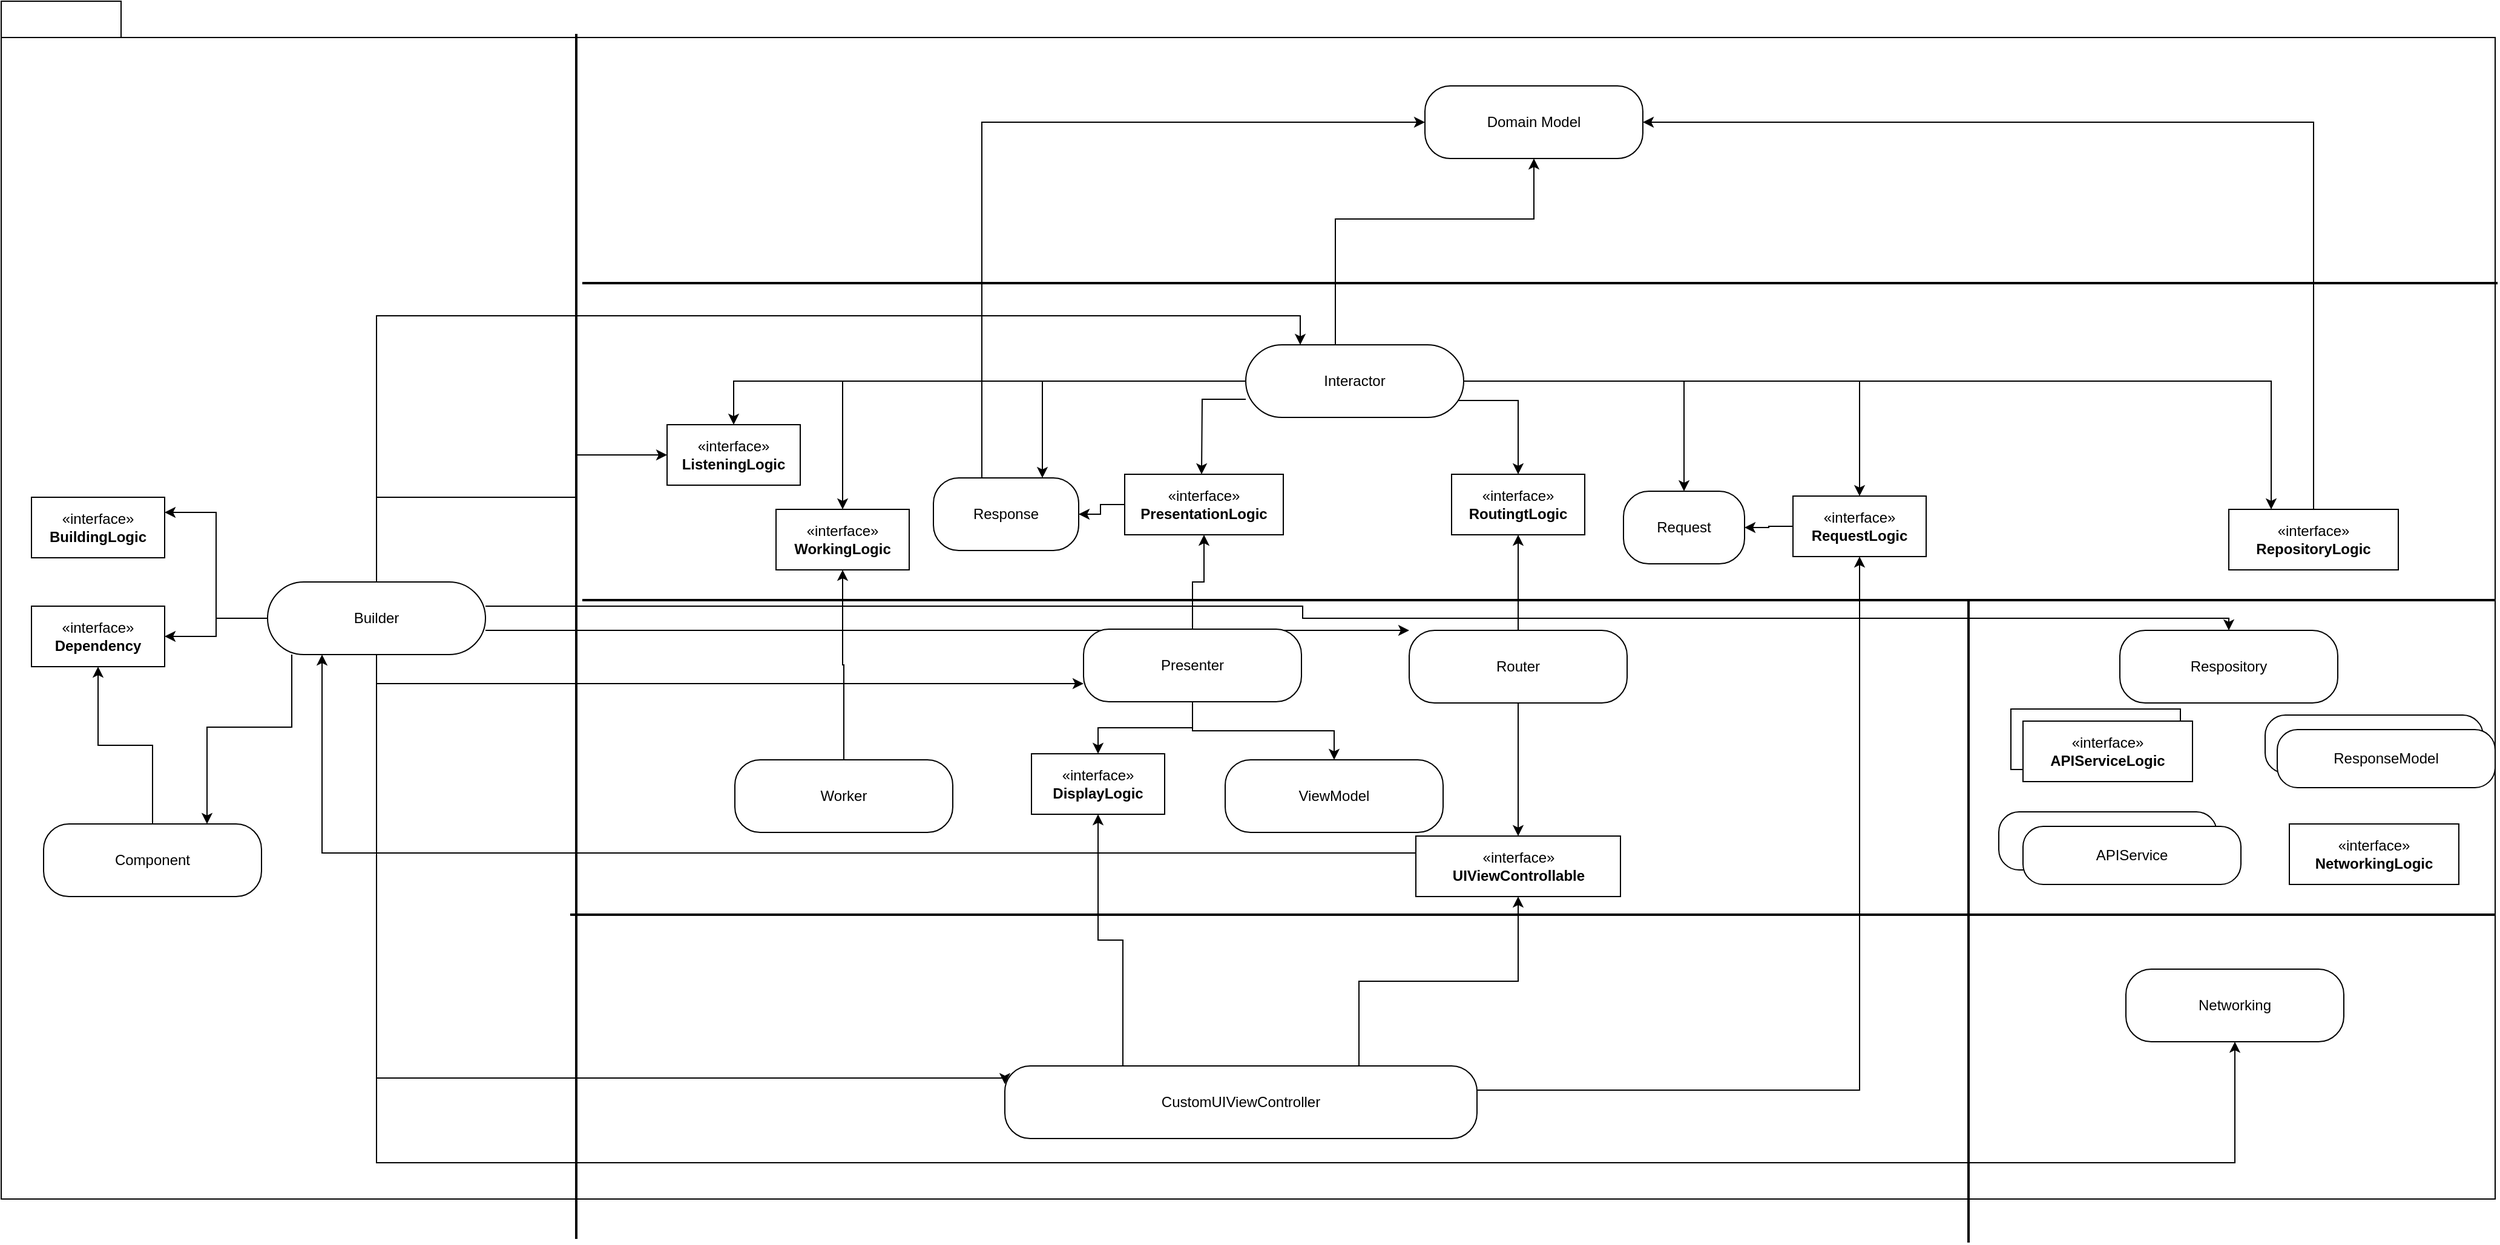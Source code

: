 <mxfile version="22.1.3" type="github">
  <diagram id="C5RBs43oDa-KdzZeNtuy" name="컴파일타임의존성">
    <mxGraphModel dx="2629" dy="2304" grid="1" gridSize="10" guides="1" tooltips="1" connect="1" arrows="1" fold="1" page="1" pageScale="1" pageWidth="827" pageHeight="1169" math="0" shadow="0">
      <root>
        <mxCell id="WIyWlLk6GJQsqaUBKTNV-0" />
        <mxCell id="WIyWlLk6GJQsqaUBKTNV-1" parent="WIyWlLk6GJQsqaUBKTNV-0" />
        <mxCell id="KBdsOxHRQ0m3mg_pdTkf-87" value="" style="shape=folder;fontStyle=1;tabWidth=80;tabHeight=30;tabPosition=left;html=1;boundedLbl=1;whiteSpace=wrap;" vertex="1" parent="WIyWlLk6GJQsqaUBKTNV-1">
          <mxGeometry x="-460" y="-30" width="2060" height="990" as="geometry" />
        </mxCell>
        <mxCell id="KBdsOxHRQ0m3mg_pdTkf-119" style="edgeStyle=orthogonalEdgeStyle;rounded=0;orthogonalLoop=1;jettySize=auto;html=1;entryX=0.25;entryY=0;entryDx=0;entryDy=0;" edge="1" parent="WIyWlLk6GJQsqaUBKTNV-1" source="KBdsOxHRQ0m3mg_pdTkf-2" target="KBdsOxHRQ0m3mg_pdTkf-6">
          <mxGeometry relative="1" as="geometry">
            <Array as="points">
              <mxPoint x="-150" y="230" />
              <mxPoint x="613" y="230" />
            </Array>
          </mxGeometry>
        </mxCell>
        <mxCell id="KBdsOxHRQ0m3mg_pdTkf-121" style="edgeStyle=orthogonalEdgeStyle;rounded=0;orthogonalLoop=1;jettySize=auto;html=1;" edge="1" parent="WIyWlLk6GJQsqaUBKTNV-1" source="KBdsOxHRQ0m3mg_pdTkf-2" target="KBdsOxHRQ0m3mg_pdTkf-5">
          <mxGeometry relative="1" as="geometry">
            <Array as="points">
              <mxPoint x="340" y="490" />
              <mxPoint x="340" y="490" />
            </Array>
          </mxGeometry>
        </mxCell>
        <mxCell id="KBdsOxHRQ0m3mg_pdTkf-122" style="edgeStyle=orthogonalEdgeStyle;rounded=0;orthogonalLoop=1;jettySize=auto;html=1;" edge="1" parent="WIyWlLk6GJQsqaUBKTNV-1" source="KBdsOxHRQ0m3mg_pdTkf-2" target="KBdsOxHRQ0m3mg_pdTkf-67">
          <mxGeometry relative="1" as="geometry">
            <Array as="points">
              <mxPoint x="615" y="470" />
              <mxPoint x="615" y="480" />
              <mxPoint x="1380" y="480" />
            </Array>
          </mxGeometry>
        </mxCell>
        <mxCell id="KBdsOxHRQ0m3mg_pdTkf-124" style="edgeStyle=orthogonalEdgeStyle;rounded=0;orthogonalLoop=1;jettySize=auto;html=1;entryX=0;entryY=0.25;entryDx=0;entryDy=0;" edge="1" parent="WIyWlLk6GJQsqaUBKTNV-1" source="KBdsOxHRQ0m3mg_pdTkf-2" target="KBdsOxHRQ0m3mg_pdTkf-7">
          <mxGeometry relative="1" as="geometry">
            <Array as="points">
              <mxPoint x="-150" y="860" />
            </Array>
          </mxGeometry>
        </mxCell>
        <mxCell id="KBdsOxHRQ0m3mg_pdTkf-127" style="edgeStyle=orthogonalEdgeStyle;rounded=0;orthogonalLoop=1;jettySize=auto;html=1;entryX=0.5;entryY=1;entryDx=0;entryDy=0;" edge="1" parent="WIyWlLk6GJQsqaUBKTNV-1" source="KBdsOxHRQ0m3mg_pdTkf-2" target="KBdsOxHRQ0m3mg_pdTkf-74">
          <mxGeometry relative="1" as="geometry">
            <Array as="points">
              <mxPoint x="-150" y="930" />
              <mxPoint x="1385" y="930" />
            </Array>
          </mxGeometry>
        </mxCell>
        <mxCell id="KBdsOxHRQ0m3mg_pdTkf-128" style="edgeStyle=orthogonalEdgeStyle;rounded=0;orthogonalLoop=1;jettySize=auto;html=1;entryX=1;entryY=0.25;entryDx=0;entryDy=0;" edge="1" parent="WIyWlLk6GJQsqaUBKTNV-1" source="KBdsOxHRQ0m3mg_pdTkf-2" target="KBdsOxHRQ0m3mg_pdTkf-48">
          <mxGeometry relative="1" as="geometry" />
        </mxCell>
        <mxCell id="KBdsOxHRQ0m3mg_pdTkf-130" style="edgeStyle=orthogonalEdgeStyle;rounded=0;orthogonalLoop=1;jettySize=auto;html=1;" edge="1" parent="WIyWlLk6GJQsqaUBKTNV-1" source="KBdsOxHRQ0m3mg_pdTkf-2" target="KBdsOxHRQ0m3mg_pdTkf-50">
          <mxGeometry relative="1" as="geometry" />
        </mxCell>
        <mxCell id="KBdsOxHRQ0m3mg_pdTkf-131" style="edgeStyle=orthogonalEdgeStyle;rounded=0;orthogonalLoop=1;jettySize=auto;html=1;entryX=0;entryY=0.5;entryDx=0;entryDy=0;" edge="1" parent="WIyWlLk6GJQsqaUBKTNV-1" source="KBdsOxHRQ0m3mg_pdTkf-2" target="KBdsOxHRQ0m3mg_pdTkf-49">
          <mxGeometry relative="1" as="geometry">
            <Array as="points">
              <mxPoint x="-150" y="380" />
              <mxPoint x="15" y="380" />
              <mxPoint x="15" y="345" />
            </Array>
          </mxGeometry>
        </mxCell>
        <mxCell id="KBdsOxHRQ0m3mg_pdTkf-132" style="edgeStyle=orthogonalEdgeStyle;rounded=0;orthogonalLoop=1;jettySize=auto;html=1;" edge="1" parent="WIyWlLk6GJQsqaUBKTNV-1" source="KBdsOxHRQ0m3mg_pdTkf-2" target="KBdsOxHRQ0m3mg_pdTkf-52">
          <mxGeometry relative="1" as="geometry">
            <Array as="points">
              <mxPoint x="-220" y="570" />
              <mxPoint x="-290" y="570" />
            </Array>
          </mxGeometry>
        </mxCell>
        <mxCell id="KBdsOxHRQ0m3mg_pdTkf-2" value="Builder" style="rounded=1;whiteSpace=wrap;html=1;arcSize=50;" vertex="1" parent="WIyWlLk6GJQsqaUBKTNV-1">
          <mxGeometry x="-240" y="450" width="180" height="60" as="geometry" />
        </mxCell>
        <mxCell id="KBdsOxHRQ0m3mg_pdTkf-108" style="edgeStyle=orthogonalEdgeStyle;rounded=0;orthogonalLoop=1;jettySize=auto;html=1;entryX=0.5;entryY=1;entryDx=0;entryDy=0;" edge="1" parent="WIyWlLk6GJQsqaUBKTNV-1" source="KBdsOxHRQ0m3mg_pdTkf-4" target="KBdsOxHRQ0m3mg_pdTkf-62">
          <mxGeometry relative="1" as="geometry" />
        </mxCell>
        <mxCell id="KBdsOxHRQ0m3mg_pdTkf-113" style="edgeStyle=orthogonalEdgeStyle;rounded=0;orthogonalLoop=1;jettySize=auto;html=1;" edge="1" parent="WIyWlLk6GJQsqaUBKTNV-1" source="KBdsOxHRQ0m3mg_pdTkf-4" target="KBdsOxHRQ0m3mg_pdTkf-56">
          <mxGeometry relative="1" as="geometry" />
        </mxCell>
        <mxCell id="KBdsOxHRQ0m3mg_pdTkf-114" style="edgeStyle=orthogonalEdgeStyle;rounded=0;orthogonalLoop=1;jettySize=auto;html=1;" edge="1" parent="WIyWlLk6GJQsqaUBKTNV-1" source="KBdsOxHRQ0m3mg_pdTkf-4" target="KBdsOxHRQ0m3mg_pdTkf-57">
          <mxGeometry relative="1" as="geometry" />
        </mxCell>
        <mxCell id="KBdsOxHRQ0m3mg_pdTkf-4" value="Presenter" style="rounded=1;whiteSpace=wrap;html=1;arcSize=35;" vertex="1" parent="WIyWlLk6GJQsqaUBKTNV-1">
          <mxGeometry x="434" y="489" width="180" height="60" as="geometry" />
        </mxCell>
        <mxCell id="KBdsOxHRQ0m3mg_pdTkf-112" style="edgeStyle=orthogonalEdgeStyle;rounded=0;orthogonalLoop=1;jettySize=auto;html=1;" edge="1" parent="WIyWlLk6GJQsqaUBKTNV-1" source="KBdsOxHRQ0m3mg_pdTkf-5" target="KBdsOxHRQ0m3mg_pdTkf-109">
          <mxGeometry relative="1" as="geometry" />
        </mxCell>
        <mxCell id="KBdsOxHRQ0m3mg_pdTkf-118" style="edgeStyle=orthogonalEdgeStyle;rounded=0;orthogonalLoop=1;jettySize=auto;html=1;entryX=0.5;entryY=0;entryDx=0;entryDy=0;" edge="1" parent="WIyWlLk6GJQsqaUBKTNV-1" source="KBdsOxHRQ0m3mg_pdTkf-5" target="KBdsOxHRQ0m3mg_pdTkf-135">
          <mxGeometry relative="1" as="geometry">
            <mxPoint x="794.0" y="654" as="targetPoint" />
          </mxGeometry>
        </mxCell>
        <mxCell id="KBdsOxHRQ0m3mg_pdTkf-5" value="Router" style="rounded=1;whiteSpace=wrap;html=1;arcSize=35;" vertex="1" parent="WIyWlLk6GJQsqaUBKTNV-1">
          <mxGeometry x="703" y="490" width="180" height="60" as="geometry" />
        </mxCell>
        <mxCell id="KBdsOxHRQ0m3mg_pdTkf-94" style="edgeStyle=orthogonalEdgeStyle;rounded=0;orthogonalLoop=1;jettySize=auto;html=1;" edge="1" parent="WIyWlLk6GJQsqaUBKTNV-1" source="KBdsOxHRQ0m3mg_pdTkf-6" target="KBdsOxHRQ0m3mg_pdTkf-69">
          <mxGeometry relative="1" as="geometry">
            <Array as="points">
              <mxPoint x="642" y="150" />
              <mxPoint x="806" y="150" />
            </Array>
          </mxGeometry>
        </mxCell>
        <mxCell id="KBdsOxHRQ0m3mg_pdTkf-97" style="edgeStyle=orthogonalEdgeStyle;rounded=0;orthogonalLoop=1;jettySize=auto;html=1;exitX=0;exitY=0.75;exitDx=0;exitDy=0;" edge="1" parent="WIyWlLk6GJQsqaUBKTNV-1" source="KBdsOxHRQ0m3mg_pdTkf-6">
          <mxGeometry relative="1" as="geometry">
            <mxPoint x="551" y="274" as="sourcePoint" />
            <mxPoint x="531.5" y="361" as="targetPoint" />
          </mxGeometry>
        </mxCell>
        <mxCell id="KBdsOxHRQ0m3mg_pdTkf-98" style="edgeStyle=orthogonalEdgeStyle;rounded=0;orthogonalLoop=1;jettySize=auto;html=1;entryX=0.5;entryY=0;entryDx=0;entryDy=0;" edge="1" parent="WIyWlLk6GJQsqaUBKTNV-1" source="KBdsOxHRQ0m3mg_pdTkf-6" target="KBdsOxHRQ0m3mg_pdTkf-59">
          <mxGeometry relative="1" as="geometry" />
        </mxCell>
        <mxCell id="KBdsOxHRQ0m3mg_pdTkf-99" style="edgeStyle=orthogonalEdgeStyle;rounded=0;orthogonalLoop=1;jettySize=auto;html=1;" edge="1" parent="WIyWlLk6GJQsqaUBKTNV-1" source="KBdsOxHRQ0m3mg_pdTkf-6" target="KBdsOxHRQ0m3mg_pdTkf-58">
          <mxGeometry relative="1" as="geometry" />
        </mxCell>
        <mxCell id="KBdsOxHRQ0m3mg_pdTkf-100" style="edgeStyle=orthogonalEdgeStyle;rounded=0;orthogonalLoop=1;jettySize=auto;html=1;entryX=0.25;entryY=0;entryDx=0;entryDy=0;" edge="1" parent="WIyWlLk6GJQsqaUBKTNV-1" source="KBdsOxHRQ0m3mg_pdTkf-6" target="KBdsOxHRQ0m3mg_pdTkf-82">
          <mxGeometry relative="1" as="geometry" />
        </mxCell>
        <mxCell id="KBdsOxHRQ0m3mg_pdTkf-101" style="edgeStyle=orthogonalEdgeStyle;rounded=0;orthogonalLoop=1;jettySize=auto;html=1;entryX=0.75;entryY=0;entryDx=0;entryDy=0;" edge="1" parent="WIyWlLk6GJQsqaUBKTNV-1" source="KBdsOxHRQ0m3mg_pdTkf-6" target="KBdsOxHRQ0m3mg_pdTkf-63">
          <mxGeometry relative="1" as="geometry" />
        </mxCell>
        <mxCell id="KBdsOxHRQ0m3mg_pdTkf-105" style="edgeStyle=orthogonalEdgeStyle;rounded=0;orthogonalLoop=1;jettySize=auto;html=1;" edge="1" parent="WIyWlLk6GJQsqaUBKTNV-1" source="KBdsOxHRQ0m3mg_pdTkf-6" target="KBdsOxHRQ0m3mg_pdTkf-49">
          <mxGeometry relative="1" as="geometry" />
        </mxCell>
        <mxCell id="KBdsOxHRQ0m3mg_pdTkf-106" style="edgeStyle=orthogonalEdgeStyle;rounded=0;orthogonalLoop=1;jettySize=auto;html=1;" edge="1" parent="WIyWlLk6GJQsqaUBKTNV-1" source="KBdsOxHRQ0m3mg_pdTkf-6" target="KBdsOxHRQ0m3mg_pdTkf-61">
          <mxGeometry relative="1" as="geometry" />
        </mxCell>
        <mxCell id="KBdsOxHRQ0m3mg_pdTkf-110" style="edgeStyle=orthogonalEdgeStyle;rounded=0;orthogonalLoop=1;jettySize=auto;html=1;exitX=1;exitY=0.5;exitDx=0;exitDy=0;" edge="1" parent="WIyWlLk6GJQsqaUBKTNV-1" source="KBdsOxHRQ0m3mg_pdTkf-6" target="KBdsOxHRQ0m3mg_pdTkf-109">
          <mxGeometry relative="1" as="geometry">
            <mxPoint x="658" y="294" as="sourcePoint" />
            <Array as="points">
              <mxPoint x="740" y="284" />
              <mxPoint x="740" y="300" />
              <mxPoint x="793" y="300" />
            </Array>
          </mxGeometry>
        </mxCell>
        <mxCell id="KBdsOxHRQ0m3mg_pdTkf-6" value="Interactor" style="rounded=1;whiteSpace=wrap;html=1;arcSize=50;" vertex="1" parent="WIyWlLk6GJQsqaUBKTNV-1">
          <mxGeometry x="568" y="254" width="180" height="60" as="geometry" />
        </mxCell>
        <mxCell id="KBdsOxHRQ0m3mg_pdTkf-104" style="edgeStyle=orthogonalEdgeStyle;rounded=0;orthogonalLoop=1;jettySize=auto;html=1;exitX=1;exitY=0.5;exitDx=0;exitDy=0;" edge="1" parent="WIyWlLk6GJQsqaUBKTNV-1" source="KBdsOxHRQ0m3mg_pdTkf-7" target="KBdsOxHRQ0m3mg_pdTkf-58">
          <mxGeometry relative="1" as="geometry">
            <Array as="points">
              <mxPoint x="1075" y="870" />
            </Array>
          </mxGeometry>
        </mxCell>
        <mxCell id="KBdsOxHRQ0m3mg_pdTkf-115" style="edgeStyle=orthogonalEdgeStyle;rounded=0;orthogonalLoop=1;jettySize=auto;html=1;exitX=0.25;exitY=0;exitDx=0;exitDy=0;" edge="1" parent="WIyWlLk6GJQsqaUBKTNV-1" source="KBdsOxHRQ0m3mg_pdTkf-7" target="KBdsOxHRQ0m3mg_pdTkf-56">
          <mxGeometry relative="1" as="geometry" />
        </mxCell>
        <mxCell id="KBdsOxHRQ0m3mg_pdTkf-117" style="edgeStyle=orthogonalEdgeStyle;rounded=0;orthogonalLoop=1;jettySize=auto;html=1;exitX=0.75;exitY=0;exitDx=0;exitDy=0;entryX=0.5;entryY=1;entryDx=0;entryDy=0;" edge="1" parent="WIyWlLk6GJQsqaUBKTNV-1" source="KBdsOxHRQ0m3mg_pdTkf-7" target="KBdsOxHRQ0m3mg_pdTkf-135">
          <mxGeometry relative="1" as="geometry">
            <mxPoint x="794.0" y="694" as="targetPoint" />
          </mxGeometry>
        </mxCell>
        <mxCell id="KBdsOxHRQ0m3mg_pdTkf-7" value="CustomUIViewController" style="rounded=1;whiteSpace=wrap;html=1;arcSize=35;" vertex="1" parent="WIyWlLk6GJQsqaUBKTNV-1">
          <mxGeometry x="369" y="850" width="390" height="60" as="geometry" />
        </mxCell>
        <mxCell id="KBdsOxHRQ0m3mg_pdTkf-48" value="«interface»&lt;br&gt;&lt;b&gt;BuildingLogic&lt;/b&gt;" style="html=1;whiteSpace=wrap;" vertex="1" parent="WIyWlLk6GJQsqaUBKTNV-1">
          <mxGeometry x="-435" y="380" width="110" height="50" as="geometry" />
        </mxCell>
        <mxCell id="KBdsOxHRQ0m3mg_pdTkf-49" value="«interface»&lt;br&gt;&lt;b&gt;ListeningLogic&lt;/b&gt;" style="html=1;whiteSpace=wrap;" vertex="1" parent="WIyWlLk6GJQsqaUBKTNV-1">
          <mxGeometry x="90" y="320" width="110" height="50" as="geometry" />
        </mxCell>
        <mxCell id="KBdsOxHRQ0m3mg_pdTkf-50" value="«interface»&lt;br&gt;&lt;b&gt;Dependency&lt;/b&gt;" style="html=1;whiteSpace=wrap;" vertex="1" parent="WIyWlLk6GJQsqaUBKTNV-1">
          <mxGeometry x="-435" y="470" width="110" height="50" as="geometry" />
        </mxCell>
        <mxCell id="KBdsOxHRQ0m3mg_pdTkf-133" style="edgeStyle=orthogonalEdgeStyle;rounded=0;orthogonalLoop=1;jettySize=auto;html=1;" edge="1" parent="WIyWlLk6GJQsqaUBKTNV-1" source="KBdsOxHRQ0m3mg_pdTkf-52" target="KBdsOxHRQ0m3mg_pdTkf-50">
          <mxGeometry relative="1" as="geometry" />
        </mxCell>
        <mxCell id="KBdsOxHRQ0m3mg_pdTkf-52" value="Component" style="rounded=1;whiteSpace=wrap;html=1;arcSize=35;" vertex="1" parent="WIyWlLk6GJQsqaUBKTNV-1">
          <mxGeometry x="-425" y="650" width="180" height="60" as="geometry" />
        </mxCell>
        <mxCell id="KBdsOxHRQ0m3mg_pdTkf-107" style="edgeStyle=orthogonalEdgeStyle;rounded=0;orthogonalLoop=1;jettySize=auto;html=1;" edge="1" parent="WIyWlLk6GJQsqaUBKTNV-1" source="KBdsOxHRQ0m3mg_pdTkf-55" target="KBdsOxHRQ0m3mg_pdTkf-61">
          <mxGeometry relative="1" as="geometry" />
        </mxCell>
        <mxCell id="KBdsOxHRQ0m3mg_pdTkf-55" value="Worker" style="rounded=1;whiteSpace=wrap;html=1;arcSize=35;" vertex="1" parent="WIyWlLk6GJQsqaUBKTNV-1">
          <mxGeometry x="146" y="597" width="180" height="60" as="geometry" />
        </mxCell>
        <mxCell id="KBdsOxHRQ0m3mg_pdTkf-56" value="«interface»&lt;br&gt;&lt;b&gt;DisplayLogic&lt;/b&gt;" style="html=1;whiteSpace=wrap;" vertex="1" parent="WIyWlLk6GJQsqaUBKTNV-1">
          <mxGeometry x="391" y="592" width="110" height="50" as="geometry" />
        </mxCell>
        <mxCell id="KBdsOxHRQ0m3mg_pdTkf-57" value="ViewModel" style="rounded=1;whiteSpace=wrap;html=1;arcSize=35;" vertex="1" parent="WIyWlLk6GJQsqaUBKTNV-1">
          <mxGeometry x="551" y="597" width="180" height="60" as="geometry" />
        </mxCell>
        <mxCell id="KBdsOxHRQ0m3mg_pdTkf-103" style="edgeStyle=orthogonalEdgeStyle;rounded=0;orthogonalLoop=1;jettySize=auto;html=1;" edge="1" parent="WIyWlLk6GJQsqaUBKTNV-1" source="KBdsOxHRQ0m3mg_pdTkf-58" target="KBdsOxHRQ0m3mg_pdTkf-59">
          <mxGeometry relative="1" as="geometry" />
        </mxCell>
        <mxCell id="KBdsOxHRQ0m3mg_pdTkf-58" value="«interface»&lt;br&gt;&lt;b&gt;RequestLogic&lt;/b&gt;" style="html=1;whiteSpace=wrap;" vertex="1" parent="WIyWlLk6GJQsqaUBKTNV-1">
          <mxGeometry x="1020" y="379" width="110" height="50" as="geometry" />
        </mxCell>
        <mxCell id="KBdsOxHRQ0m3mg_pdTkf-59" value="Request" style="rounded=1;whiteSpace=wrap;html=1;arcSize=35;" vertex="1" parent="WIyWlLk6GJQsqaUBKTNV-1">
          <mxGeometry x="880" y="375" width="100" height="60" as="geometry" />
        </mxCell>
        <mxCell id="KBdsOxHRQ0m3mg_pdTkf-61" value="«interface»&lt;br&gt;&lt;b&gt;WorkingLogic&lt;/b&gt;" style="html=1;whiteSpace=wrap;" vertex="1" parent="WIyWlLk6GJQsqaUBKTNV-1">
          <mxGeometry x="180" y="390" width="110" height="50" as="geometry" />
        </mxCell>
        <mxCell id="KBdsOxHRQ0m3mg_pdTkf-102" style="edgeStyle=orthogonalEdgeStyle;rounded=0;orthogonalLoop=1;jettySize=auto;html=1;" edge="1" parent="WIyWlLk6GJQsqaUBKTNV-1" source="KBdsOxHRQ0m3mg_pdTkf-62" target="KBdsOxHRQ0m3mg_pdTkf-63">
          <mxGeometry relative="1" as="geometry" />
        </mxCell>
        <mxCell id="KBdsOxHRQ0m3mg_pdTkf-62" value="«interface»&lt;br&gt;&lt;b&gt;PresentationLogic&lt;/b&gt;" style="html=1;whiteSpace=wrap;" vertex="1" parent="WIyWlLk6GJQsqaUBKTNV-1">
          <mxGeometry x="468" y="361" width="131" height="50" as="geometry" />
        </mxCell>
        <mxCell id="KBdsOxHRQ0m3mg_pdTkf-96" style="edgeStyle=orthogonalEdgeStyle;rounded=0;orthogonalLoop=1;jettySize=auto;html=1;" edge="1" parent="WIyWlLk6GJQsqaUBKTNV-1" target="KBdsOxHRQ0m3mg_pdTkf-69">
          <mxGeometry relative="1" as="geometry">
            <mxPoint x="399.0" y="384" as="sourcePoint" />
            <mxPoint x="655" y="91" as="targetPoint" />
            <Array as="points">
              <mxPoint x="350" y="384" />
              <mxPoint x="350" y="70" />
            </Array>
          </mxGeometry>
        </mxCell>
        <mxCell id="KBdsOxHRQ0m3mg_pdTkf-63" value="Response" style="rounded=1;whiteSpace=wrap;html=1;arcSize=35;" vertex="1" parent="WIyWlLk6GJQsqaUBKTNV-1">
          <mxGeometry x="310" y="364" width="120" height="60" as="geometry" />
        </mxCell>
        <mxCell id="KBdsOxHRQ0m3mg_pdTkf-67" value="Respository" style="rounded=1;whiteSpace=wrap;html=1;arcSize=35;" vertex="1" parent="WIyWlLk6GJQsqaUBKTNV-1">
          <mxGeometry x="1290" y="490" width="180" height="60" as="geometry" />
        </mxCell>
        <mxCell id="KBdsOxHRQ0m3mg_pdTkf-69" value="Domain Model" style="rounded=1;whiteSpace=wrap;html=1;arcSize=35;" vertex="1" parent="WIyWlLk6GJQsqaUBKTNV-1">
          <mxGeometry x="716" y="40" width="180" height="60" as="geometry" />
        </mxCell>
        <mxCell id="KBdsOxHRQ0m3mg_pdTkf-74" value="Networking" style="rounded=1;whiteSpace=wrap;html=1;arcSize=35;" vertex="1" parent="WIyWlLk6GJQsqaUBKTNV-1">
          <mxGeometry x="1295" y="770" width="180" height="60" as="geometry" />
        </mxCell>
        <mxCell id="KBdsOxHRQ0m3mg_pdTkf-75" value="«interface»&lt;br&gt;&lt;b&gt;NetworkingLogic&lt;/b&gt;" style="html=1;whiteSpace=wrap;" vertex="1" parent="WIyWlLk6GJQsqaUBKTNV-1">
          <mxGeometry x="1430" y="650" width="140" height="50" as="geometry" />
        </mxCell>
        <mxCell id="KBdsOxHRQ0m3mg_pdTkf-81" value="" style="line;strokeWidth=2;html=1;" vertex="1" parent="WIyWlLk6GJQsqaUBKTNV-1">
          <mxGeometry x="20" y="198" width="1582" height="10" as="geometry" />
        </mxCell>
        <mxCell id="KBdsOxHRQ0m3mg_pdTkf-95" style="edgeStyle=orthogonalEdgeStyle;rounded=0;orthogonalLoop=1;jettySize=auto;html=1;entryX=1;entryY=0.5;entryDx=0;entryDy=0;" edge="1" parent="WIyWlLk6GJQsqaUBKTNV-1" source="KBdsOxHRQ0m3mg_pdTkf-82" target="KBdsOxHRQ0m3mg_pdTkf-69">
          <mxGeometry relative="1" as="geometry">
            <mxPoint x="1330" y="385" as="sourcePoint" />
            <mxPoint x="680" y="120" as="targetPoint" />
            <Array as="points">
              <mxPoint x="1450" y="70" />
            </Array>
          </mxGeometry>
        </mxCell>
        <mxCell id="KBdsOxHRQ0m3mg_pdTkf-82" value="«interface»&lt;br&gt;&lt;b&gt;RepositoryLogic&lt;/b&gt;" style="html=1;whiteSpace=wrap;" vertex="1" parent="WIyWlLk6GJQsqaUBKTNV-1">
          <mxGeometry x="1380" y="390" width="140" height="50" as="geometry" />
        </mxCell>
        <mxCell id="KBdsOxHRQ0m3mg_pdTkf-85" value="" style="line;strokeWidth=2;html=1;" vertex="1" parent="WIyWlLk6GJQsqaUBKTNV-1">
          <mxGeometry x="20" y="460" width="1580" height="10" as="geometry" />
        </mxCell>
        <mxCell id="KBdsOxHRQ0m3mg_pdTkf-86" value="" style="line;strokeWidth=2;html=1;" vertex="1" parent="WIyWlLk6GJQsqaUBKTNV-1">
          <mxGeometry x="10" y="720" width="1590" height="10" as="geometry" />
        </mxCell>
        <mxCell id="KBdsOxHRQ0m3mg_pdTkf-88" value="" style="group" vertex="1" connectable="0" parent="WIyWlLk6GJQsqaUBKTNV-1">
          <mxGeometry x="1410" y="560" width="190" height="60" as="geometry" />
        </mxCell>
        <mxCell id="KBdsOxHRQ0m3mg_pdTkf-71" value="ResponseModel" style="rounded=1;whiteSpace=wrap;html=1;arcSize=35;" vertex="1" parent="KBdsOxHRQ0m3mg_pdTkf-88">
          <mxGeometry width="180" height="48" as="geometry" />
        </mxCell>
        <mxCell id="KBdsOxHRQ0m3mg_pdTkf-77" value="ResponseModel" style="rounded=1;whiteSpace=wrap;html=1;arcSize=35;" vertex="1" parent="KBdsOxHRQ0m3mg_pdTkf-88">
          <mxGeometry x="10" y="12" width="180" height="48" as="geometry" />
        </mxCell>
        <mxCell id="KBdsOxHRQ0m3mg_pdTkf-89" value="" style="group" vertex="1" connectable="0" parent="WIyWlLk6GJQsqaUBKTNV-1">
          <mxGeometry x="1190" y="640" width="200" height="60" as="geometry" />
        </mxCell>
        <mxCell id="KBdsOxHRQ0m3mg_pdTkf-72" value="APIService" style="rounded=1;whiteSpace=wrap;html=1;arcSize=35;" vertex="1" parent="KBdsOxHRQ0m3mg_pdTkf-89">
          <mxGeometry width="180" height="48" as="geometry" />
        </mxCell>
        <mxCell id="KBdsOxHRQ0m3mg_pdTkf-76" value="APIService" style="rounded=1;whiteSpace=wrap;html=1;arcSize=35;" vertex="1" parent="KBdsOxHRQ0m3mg_pdTkf-89">
          <mxGeometry x="20" y="12" width="180" height="48" as="geometry" />
        </mxCell>
        <mxCell id="KBdsOxHRQ0m3mg_pdTkf-90" value="" style="group" vertex="1" connectable="0" parent="WIyWlLk6GJQsqaUBKTNV-1">
          <mxGeometry x="1200" y="555" width="150" height="60" as="geometry" />
        </mxCell>
        <mxCell id="KBdsOxHRQ0m3mg_pdTkf-83" value="«interface»&lt;br&gt;&lt;b&gt;APIServiceLogic&lt;/b&gt;" style="html=1;whiteSpace=wrap;" vertex="1" parent="KBdsOxHRQ0m3mg_pdTkf-90">
          <mxGeometry width="140" height="50" as="geometry" />
        </mxCell>
        <mxCell id="KBdsOxHRQ0m3mg_pdTkf-84" value="«interface»&lt;br&gt;&lt;b&gt;APIServiceLogic&lt;/b&gt;" style="html=1;whiteSpace=wrap;" vertex="1" parent="KBdsOxHRQ0m3mg_pdTkf-90">
          <mxGeometry x="10" y="10" width="140" height="50" as="geometry" />
        </mxCell>
        <mxCell id="KBdsOxHRQ0m3mg_pdTkf-91" value="" style="line;strokeWidth=2;direction=south;html=1;" vertex="1" parent="WIyWlLk6GJQsqaUBKTNV-1">
          <mxGeometry x="10" y="-3" width="10" height="996" as="geometry" />
        </mxCell>
        <mxCell id="KBdsOxHRQ0m3mg_pdTkf-92" value="" style="line;strokeWidth=2;direction=south;html=1;" vertex="1" parent="WIyWlLk6GJQsqaUBKTNV-1">
          <mxGeometry x="1160" y="465" width="10" height="531" as="geometry" />
        </mxCell>
        <mxCell id="KBdsOxHRQ0m3mg_pdTkf-109" value="«interface»&lt;br&gt;&lt;b&gt;RoutingtLogic&lt;/b&gt;" style="html=1;whiteSpace=wrap;" vertex="1" parent="WIyWlLk6GJQsqaUBKTNV-1">
          <mxGeometry x="738" y="361" width="110" height="50" as="geometry" />
        </mxCell>
        <mxCell id="KBdsOxHRQ0m3mg_pdTkf-123" style="edgeStyle=orthogonalEdgeStyle;rounded=0;orthogonalLoop=1;jettySize=auto;html=1;exitX=0;exitY=0.25;exitDx=0;exitDy=0;entryX=0.25;entryY=1;entryDx=0;entryDy=0;" edge="1" parent="WIyWlLk6GJQsqaUBKTNV-1" source="KBdsOxHRQ0m3mg_pdTkf-135" target="KBdsOxHRQ0m3mg_pdTkf-2">
          <mxGeometry relative="1" as="geometry">
            <mxPoint x="704" y="674" as="sourcePoint" />
            <Array as="points">
              <mxPoint x="848" y="674" />
              <mxPoint x="-195" y="674" />
            </Array>
          </mxGeometry>
        </mxCell>
        <mxCell id="KBdsOxHRQ0m3mg_pdTkf-120" style="edgeStyle=orthogonalEdgeStyle;rounded=0;orthogonalLoop=1;jettySize=auto;html=1;entryX=0;entryY=0.75;entryDx=0;entryDy=0;" edge="1" parent="WIyWlLk6GJQsqaUBKTNV-1" source="KBdsOxHRQ0m3mg_pdTkf-2" target="KBdsOxHRQ0m3mg_pdTkf-4">
          <mxGeometry relative="1" as="geometry">
            <Array as="points">
              <mxPoint x="-150" y="534" />
            </Array>
          </mxGeometry>
        </mxCell>
        <mxCell id="KBdsOxHRQ0m3mg_pdTkf-135" value="«interface»&lt;br&gt;&lt;b&gt;UIViewControllable&lt;/b&gt;" style="html=1;whiteSpace=wrap;" vertex="1" parent="WIyWlLk6GJQsqaUBKTNV-1">
          <mxGeometry x="708.5" y="660" width="169" height="50" as="geometry" />
        </mxCell>
      </root>
    </mxGraphModel>
  </diagram>
</mxfile>

